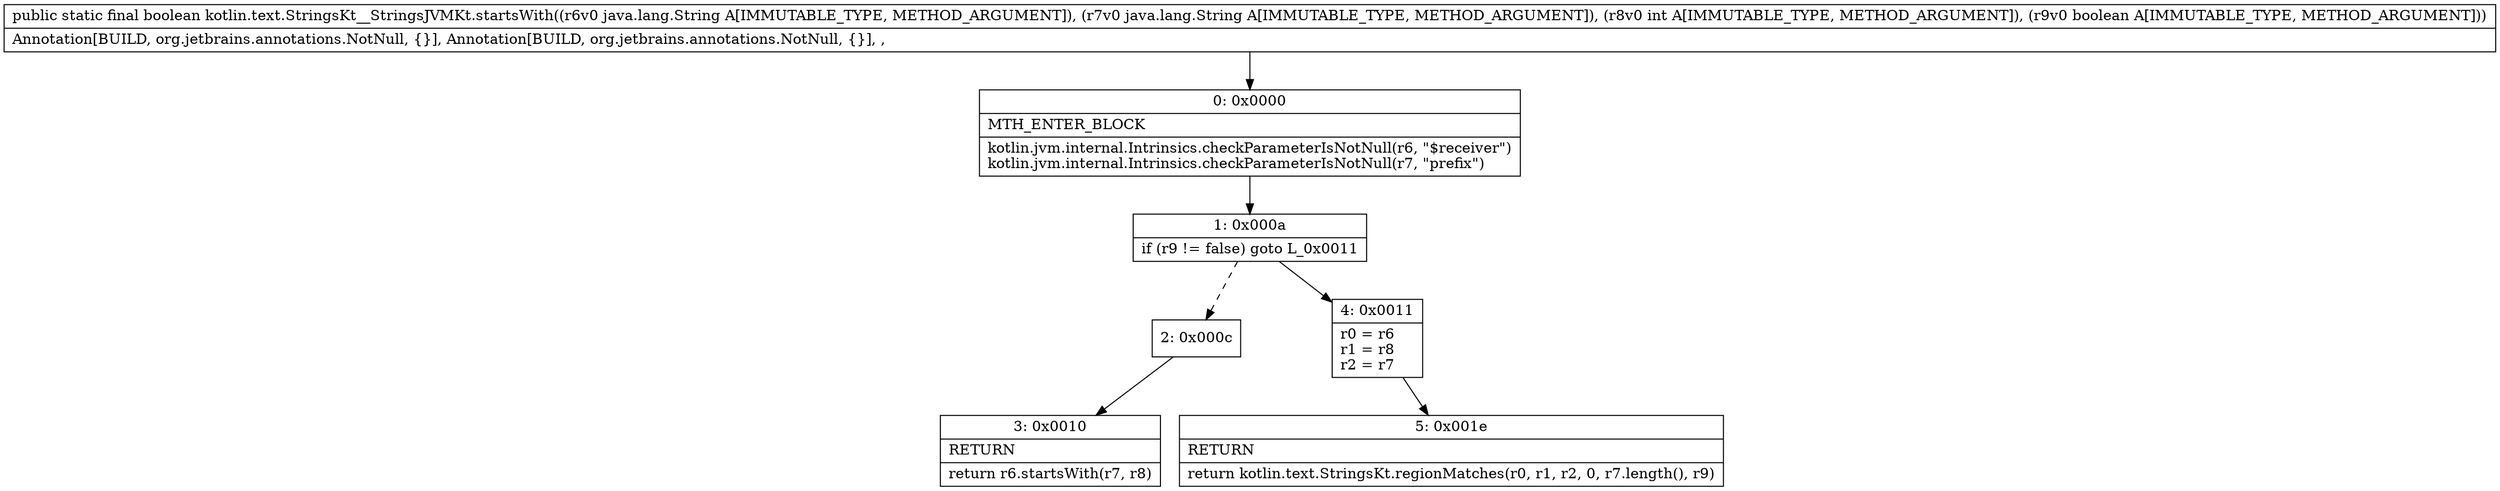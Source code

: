 digraph "CFG forkotlin.text.StringsKt__StringsJVMKt.startsWith(Ljava\/lang\/String;Ljava\/lang\/String;IZ)Z" {
Node_0 [shape=record,label="{0\:\ 0x0000|MTH_ENTER_BLOCK\l|kotlin.jvm.internal.Intrinsics.checkParameterIsNotNull(r6, \"$receiver\")\lkotlin.jvm.internal.Intrinsics.checkParameterIsNotNull(r7, \"prefix\")\l}"];
Node_1 [shape=record,label="{1\:\ 0x000a|if (r9 != false) goto L_0x0011\l}"];
Node_2 [shape=record,label="{2\:\ 0x000c}"];
Node_3 [shape=record,label="{3\:\ 0x0010|RETURN\l|return r6.startsWith(r7, r8)\l}"];
Node_4 [shape=record,label="{4\:\ 0x0011|r0 = r6\lr1 = r8\lr2 = r7\l}"];
Node_5 [shape=record,label="{5\:\ 0x001e|RETURN\l|return kotlin.text.StringsKt.regionMatches(r0, r1, r2, 0, r7.length(), r9)\l}"];
MethodNode[shape=record,label="{public static final boolean kotlin.text.StringsKt__StringsJVMKt.startsWith((r6v0 java.lang.String A[IMMUTABLE_TYPE, METHOD_ARGUMENT]), (r7v0 java.lang.String A[IMMUTABLE_TYPE, METHOD_ARGUMENT]), (r8v0 int A[IMMUTABLE_TYPE, METHOD_ARGUMENT]), (r9v0 boolean A[IMMUTABLE_TYPE, METHOD_ARGUMENT]))  | Annotation[BUILD, org.jetbrains.annotations.NotNull, \{\}], Annotation[BUILD, org.jetbrains.annotations.NotNull, \{\}], , \l}"];
MethodNode -> Node_0;
Node_0 -> Node_1;
Node_1 -> Node_2[style=dashed];
Node_1 -> Node_4;
Node_2 -> Node_3;
Node_4 -> Node_5;
}

